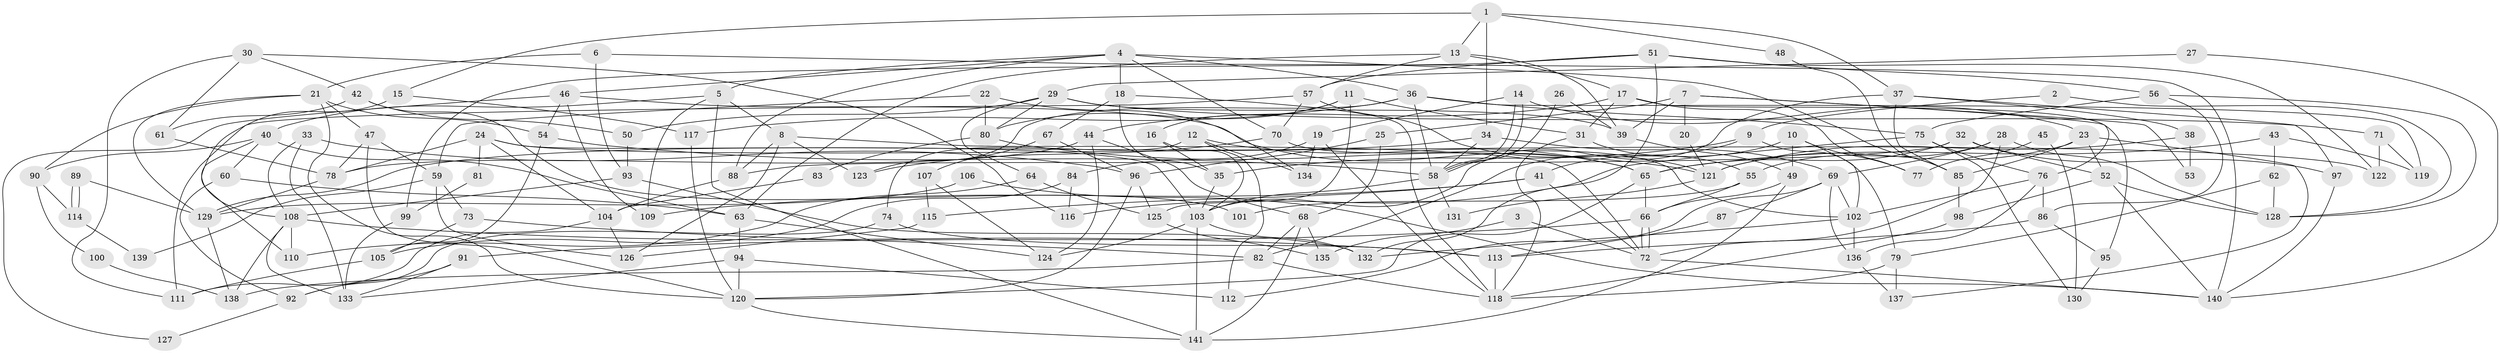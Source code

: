 // Generated by graph-tools (version 1.1) at 2025/36/03/09/25 02:36:09]
// undirected, 141 vertices, 282 edges
graph export_dot {
graph [start="1"]
  node [color=gray90,style=filled];
  1;
  2;
  3;
  4;
  5;
  6;
  7;
  8;
  9;
  10;
  11;
  12;
  13;
  14;
  15;
  16;
  17;
  18;
  19;
  20;
  21;
  22;
  23;
  24;
  25;
  26;
  27;
  28;
  29;
  30;
  31;
  32;
  33;
  34;
  35;
  36;
  37;
  38;
  39;
  40;
  41;
  42;
  43;
  44;
  45;
  46;
  47;
  48;
  49;
  50;
  51;
  52;
  53;
  54;
  55;
  56;
  57;
  58;
  59;
  60;
  61;
  62;
  63;
  64;
  65;
  66;
  67;
  68;
  69;
  70;
  71;
  72;
  73;
  74;
  75;
  76;
  77;
  78;
  79;
  80;
  81;
  82;
  83;
  84;
  85;
  86;
  87;
  88;
  89;
  90;
  91;
  92;
  93;
  94;
  95;
  96;
  97;
  98;
  99;
  100;
  101;
  102;
  103;
  104;
  105;
  106;
  107;
  108;
  109;
  110;
  111;
  112;
  113;
  114;
  115;
  116;
  117;
  118;
  119;
  120;
  121;
  122;
  123;
  124;
  125;
  126;
  127;
  128;
  129;
  130;
  131;
  132;
  133;
  134;
  135;
  136;
  137;
  138;
  139;
  140;
  141;
  1 -- 15;
  1 -- 13;
  1 -- 34;
  1 -- 37;
  1 -- 48;
  2 -- 128;
  2 -- 9;
  3 -- 135;
  3 -- 72;
  4 -- 46;
  4 -- 70;
  4 -- 5;
  4 -- 18;
  4 -- 36;
  4 -- 85;
  4 -- 88;
  5 -- 141;
  5 -- 8;
  5 -- 40;
  5 -- 109;
  6 -- 93;
  6 -- 21;
  6 -- 140;
  7 -- 25;
  7 -- 76;
  7 -- 20;
  7 -- 39;
  7 -- 53;
  8 -- 72;
  8 -- 88;
  8 -- 123;
  8 -- 126;
  9 -- 82;
  9 -- 79;
  9 -- 35;
  10 -- 49;
  10 -- 102;
  10 -- 41;
  10 -- 77;
  11 -- 31;
  11 -- 16;
  11 -- 80;
  11 -- 125;
  12 -- 112;
  12 -- 65;
  12 -- 74;
  12 -- 134;
  13 -- 63;
  13 -- 17;
  13 -- 39;
  13 -- 57;
  14 -- 23;
  14 -- 58;
  14 -- 58;
  14 -- 19;
  15 -- 108;
  15 -- 117;
  16 -- 35;
  16 -- 103;
  17 -- 31;
  17 -- 44;
  17 -- 77;
  17 -- 95;
  18 -- 35;
  18 -- 67;
  18 -- 118;
  19 -- 118;
  19 -- 84;
  19 -- 134;
  20 -- 121;
  21 -- 54;
  21 -- 47;
  21 -- 90;
  21 -- 120;
  21 -- 129;
  22 -- 59;
  22 -- 134;
  22 -- 80;
  23 -- 121;
  23 -- 85;
  23 -- 52;
  23 -- 137;
  24 -- 103;
  24 -- 104;
  24 -- 78;
  24 -- 81;
  24 -- 122;
  25 -- 96;
  25 -- 68;
  26 -- 39;
  26 -- 58;
  27 -- 140;
  27 -- 29;
  28 -- 128;
  28 -- 72;
  28 -- 55;
  28 -- 69;
  29 -- 80;
  29 -- 39;
  29 -- 50;
  29 -- 64;
  29 -- 71;
  30 -- 116;
  30 -- 42;
  30 -- 61;
  30 -- 111;
  31 -- 118;
  31 -- 55;
  32 -- 88;
  32 -- 97;
  32 -- 52;
  32 -- 65;
  33 -- 108;
  33 -- 96;
  33 -- 133;
  34 -- 58;
  34 -- 69;
  34 -- 129;
  35 -- 103;
  36 -- 58;
  36 -- 75;
  36 -- 117;
  36 -- 119;
  36 -- 123;
  37 -- 103;
  37 -- 38;
  37 -- 85;
  37 -- 97;
  38 -- 121;
  38 -- 53;
  39 -- 49;
  40 -- 63;
  40 -- 60;
  40 -- 90;
  40 -- 110;
  41 -- 72;
  41 -- 109;
  41 -- 115;
  42 -- 61;
  42 -- 50;
  42 -- 101;
  43 -- 65;
  43 -- 119;
  43 -- 62;
  44 -- 68;
  44 -- 78;
  44 -- 124;
  45 -- 77;
  45 -- 130;
  46 -- 109;
  46 -- 65;
  46 -- 54;
  46 -- 127;
  47 -- 78;
  47 -- 120;
  47 -- 59;
  48 -- 85;
  49 -- 66;
  49 -- 141;
  50 -- 93;
  51 -- 132;
  51 -- 57;
  51 -- 56;
  51 -- 99;
  51 -- 122;
  52 -- 98;
  52 -- 128;
  52 -- 140;
  54 -- 58;
  54 -- 105;
  55 -- 66;
  55 -- 101;
  56 -- 128;
  56 -- 75;
  56 -- 86;
  57 -- 70;
  57 -- 111;
  57 -- 121;
  58 -- 103;
  58 -- 131;
  59 -- 126;
  59 -- 73;
  59 -- 139;
  60 -- 92;
  60 -- 63;
  61 -- 78;
  62 -- 79;
  62 -- 128;
  63 -- 94;
  63 -- 124;
  64 -- 110;
  64 -- 125;
  65 -- 120;
  65 -- 66;
  66 -- 72;
  66 -- 72;
  66 -- 91;
  67 -- 107;
  67 -- 96;
  68 -- 82;
  68 -- 141;
  68 -- 135;
  69 -- 87;
  69 -- 102;
  69 -- 112;
  69 -- 136;
  70 -- 123;
  70 -- 102;
  71 -- 122;
  71 -- 119;
  72 -- 140;
  73 -- 105;
  73 -- 82;
  74 -- 113;
  74 -- 92;
  75 -- 76;
  75 -- 116;
  75 -- 130;
  76 -- 136;
  76 -- 86;
  76 -- 102;
  78 -- 129;
  79 -- 118;
  79 -- 137;
  80 -- 83;
  80 -- 121;
  81 -- 99;
  82 -- 118;
  82 -- 138;
  83 -- 104;
  84 -- 105;
  84 -- 116;
  85 -- 98;
  86 -- 95;
  86 -- 113;
  87 -- 113;
  88 -- 104;
  89 -- 129;
  89 -- 114;
  89 -- 114;
  90 -- 100;
  90 -- 114;
  91 -- 133;
  91 -- 92;
  92 -- 127;
  93 -- 108;
  93 -- 132;
  94 -- 133;
  94 -- 120;
  94 -- 112;
  95 -- 130;
  96 -- 125;
  96 -- 120;
  97 -- 140;
  98 -- 118;
  99 -- 133;
  100 -- 138;
  102 -- 132;
  102 -- 136;
  103 -- 124;
  103 -- 141;
  103 -- 132;
  104 -- 111;
  104 -- 126;
  105 -- 111;
  106 -- 129;
  106 -- 140;
  107 -- 124;
  107 -- 115;
  108 -- 113;
  108 -- 138;
  108 -- 110;
  108 -- 133;
  113 -- 118;
  114 -- 139;
  115 -- 126;
  117 -- 120;
  120 -- 141;
  121 -- 131;
  125 -- 135;
  129 -- 138;
  136 -- 137;
}
